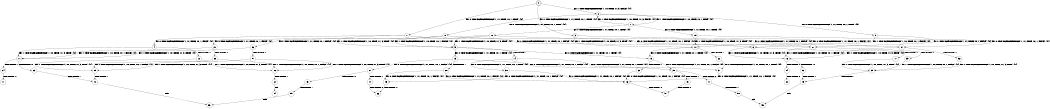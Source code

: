 digraph BCG {
size = "7, 10.5";
center = TRUE;
node [shape = circle];
0 [peripheries = 2];
0 -> 1 [label = "EX !0 !ATOMIC_EXCH_BRANCH (1, +1, TRUE, +0, 1, TRUE) !{0}"];
0 -> 2 [label = "EX !1 !ATOMIC_EXCH_BRANCH (1, +0, TRUE, +1, 3, FALSE) !{0}"];
0 -> 3 [label = "EX !0 !ATOMIC_EXCH_BRANCH (1, +1, TRUE, +0, 1, TRUE) !{0}"];
1 -> 4 [label = "EX !0 !ATOMIC_EXCH_BRANCH (1, +1, TRUE, +0, 1, FALSE) !{0}"];
1 -> 5 [label = "EX !1 !ATOMIC_EXCH_BRANCH (1, +0, TRUE, +1, 3, TRUE) !{0}"];
1 -> 6 [label = "EX !0 !ATOMIC_EXCH_BRANCH (1, +1, TRUE, +0, 1, FALSE) !{0}"];
2 -> 7 [label = "EX !1 !ATOMIC_EXCH_BRANCH (1, +0, TRUE, +0, 1, TRUE) !{0}"];
2 -> 8 [label = "EX !0 !ATOMIC_EXCH_BRANCH (1, +1, TRUE, +0, 1, TRUE) !{0}"];
2 -> 9 [label = "EX !0 !ATOMIC_EXCH_BRANCH (1, +1, TRUE, +0, 1, TRUE) !{0}"];
3 -> 10 [label = "EX !1 !ATOMIC_EXCH_BRANCH (1, +0, TRUE, +1, 3, TRUE) !{0}"];
3 -> 6 [label = "EX !0 !ATOMIC_EXCH_BRANCH (1, +1, TRUE, +0, 1, FALSE) !{0}"];
4 -> 11 [label = "EX !1 !ATOMIC_EXCH_BRANCH (1, +0, TRUE, +1, 3, TRUE) !{0}"];
4 -> 12 [label = "TERMINATE !0"];
5 -> 13 [label = "EX !0 !ATOMIC_EXCH_BRANCH (1, +1, TRUE, +0, 1, TRUE) !{0}"];
5 -> 14 [label = "TERMINATE !1"];
5 -> 15 [label = "EX !0 !ATOMIC_EXCH_BRANCH (1, +1, TRUE, +0, 1, TRUE) !{0}"];
6 -> 16 [label = "EX !1 !ATOMIC_EXCH_BRANCH (1, +0, TRUE, +1, 3, TRUE) !{0}"];
6 -> 17 [label = "TERMINATE !0"];
7 -> 2 [label = "EX !1 !ATOMIC_EXCH_BRANCH (1, +0, TRUE, +1, 3, FALSE) !{0}"];
7 -> 18 [label = "EX !0 !ATOMIC_EXCH_BRANCH (1, +1, TRUE, +0, 1, TRUE) !{0}"];
7 -> 19 [label = "EX !0 !ATOMIC_EXCH_BRANCH (1, +1, TRUE, +0, 1, TRUE) !{0}"];
8 -> 20 [label = "EX !0 !ATOMIC_EXCH_BRANCH (1, +1, TRUE, +0, 1, FALSE) !{0}"];
8 -> 5 [label = "EX !1 !ATOMIC_EXCH_BRANCH (1, +0, TRUE, +0, 1, FALSE) !{0}"];
8 -> 21 [label = "EX !0 !ATOMIC_EXCH_BRANCH (1, +1, TRUE, +0, 1, FALSE) !{0}"];
9 -> 10 [label = "EX !1 !ATOMIC_EXCH_BRANCH (1, +0, TRUE, +0, 1, FALSE) !{0}"];
9 -> 21 [label = "EX !0 !ATOMIC_EXCH_BRANCH (1, +1, TRUE, +0, 1, FALSE) !{0}"];
10 -> 22 [label = "TERMINATE !1"];
10 -> 15 [label = "EX !0 !ATOMIC_EXCH_BRANCH (1, +1, TRUE, +0, 1, TRUE) !{0}"];
11 -> 23 [label = "TERMINATE !0"];
11 -> 24 [label = "TERMINATE !1"];
12 -> 25 [label = "EX !1 !ATOMIC_EXCH_BRANCH (1, +0, TRUE, +1, 3, TRUE) !{1}"];
12 -> 26 [label = "EX !1 !ATOMIC_EXCH_BRANCH (1, +0, TRUE, +1, 3, TRUE) !{1}"];
13 -> 27 [label = "EX !0 !ATOMIC_EXCH_BRANCH (1, +1, TRUE, +0, 1, FALSE) !{0}"];
13 -> 28 [label = "TERMINATE !1"];
13 -> 29 [label = "EX !0 !ATOMIC_EXCH_BRANCH (1, +1, TRUE, +0, 1, FALSE) !{0}"];
14 -> 30 [label = "EX !0 !ATOMIC_EXCH_BRANCH (1, +1, TRUE, +0, 1, TRUE) !{0}"];
14 -> 31 [label = "EX !0 !ATOMIC_EXCH_BRANCH (1, +1, TRUE, +0, 1, TRUE) !{0}"];
15 -> 32 [label = "TERMINATE !1"];
15 -> 29 [label = "EX !0 !ATOMIC_EXCH_BRANCH (1, +1, TRUE, +0, 1, FALSE) !{0}"];
16 -> 33 [label = "TERMINATE !0"];
16 -> 34 [label = "TERMINATE !1"];
17 -> 35 [label = "EX !1 !ATOMIC_EXCH_BRANCH (1, +0, TRUE, +1, 3, TRUE) !{1}"];
18 -> 36 [label = "EX !0 !ATOMIC_EXCH_BRANCH (1, +1, TRUE, +0, 1, FALSE) !{0}"];
18 -> 5 [label = "EX !1 !ATOMIC_EXCH_BRANCH (1, +0, TRUE, +1, 3, TRUE) !{0}"];
18 -> 37 [label = "EX !0 !ATOMIC_EXCH_BRANCH (1, +1, TRUE, +0, 1, FALSE) !{0}"];
19 -> 10 [label = "EX !1 !ATOMIC_EXCH_BRANCH (1, +0, TRUE, +1, 3, TRUE) !{0}"];
19 -> 37 [label = "EX !0 !ATOMIC_EXCH_BRANCH (1, +1, TRUE, +0, 1, FALSE) !{0}"];
20 -> 11 [label = "EX !1 !ATOMIC_EXCH_BRANCH (1, +0, TRUE, +0, 1, FALSE) !{0}"];
20 -> 38 [label = "TERMINATE !0"];
21 -> 16 [label = "EX !1 !ATOMIC_EXCH_BRANCH (1, +0, TRUE, +0, 1, FALSE) !{0}"];
21 -> 39 [label = "TERMINATE !0"];
22 -> 31 [label = "EX !0 !ATOMIC_EXCH_BRANCH (1, +1, TRUE, +0, 1, TRUE) !{0}"];
23 -> 40 [label = "TERMINATE !1"];
24 -> 41 [label = "TERMINATE !0"];
25 -> 40 [label = "TERMINATE !1"];
26 -> 42 [label = "TERMINATE !1"];
27 -> 43 [label = "TERMINATE !0"];
27 -> 44 [label = "TERMINATE !1"];
28 -> 45 [label = "EX !0 !ATOMIC_EXCH_BRANCH (1, +1, TRUE, +0, 1, FALSE) !{0}"];
28 -> 46 [label = "EX !0 !ATOMIC_EXCH_BRANCH (1, +1, TRUE, +0, 1, FALSE) !{0}"];
29 -> 47 [label = "TERMINATE !0"];
29 -> 48 [label = "TERMINATE !1"];
30 -> 45 [label = "EX !0 !ATOMIC_EXCH_BRANCH (1, +1, TRUE, +0, 1, FALSE) !{0}"];
30 -> 46 [label = "EX !0 !ATOMIC_EXCH_BRANCH (1, +1, TRUE, +0, 1, FALSE) !{0}"];
31 -> 46 [label = "EX !0 !ATOMIC_EXCH_BRANCH (1, +1, TRUE, +0, 1, FALSE) !{0}"];
32 -> 46 [label = "EX !0 !ATOMIC_EXCH_BRANCH (1, +1, TRUE, +0, 1, FALSE) !{0}"];
33 -> 49 [label = "TERMINATE !1"];
34 -> 50 [label = "TERMINATE !0"];
35 -> 49 [label = "TERMINATE !1"];
36 -> 11 [label = "EX !1 !ATOMIC_EXCH_BRANCH (1, +0, TRUE, +1, 3, TRUE) !{0}"];
36 -> 51 [label = "TERMINATE !0"];
37 -> 16 [label = "EX !1 !ATOMIC_EXCH_BRANCH (1, +0, TRUE, +1, 3, TRUE) !{0}"];
37 -> 52 [label = "TERMINATE !0"];
38 -> 25 [label = "EX !1 !ATOMIC_EXCH_BRANCH (1, +0, TRUE, +0, 1, FALSE) !{1}"];
38 -> 26 [label = "EX !1 !ATOMIC_EXCH_BRANCH (1, +0, TRUE, +0, 1, FALSE) !{1}"];
39 -> 35 [label = "EX !1 !ATOMIC_EXCH_BRANCH (1, +0, TRUE, +0, 1, FALSE) !{1}"];
40 -> 53 [label = "exit"];
42 -> 54 [label = "exit"];
43 -> 55 [label = "TERMINATE !1"];
44 -> 56 [label = "TERMINATE !0"];
45 -> 56 [label = "TERMINATE !0"];
46 -> 57 [label = "TERMINATE !0"];
47 -> 58 [label = "TERMINATE !1"];
48 -> 57 [label = "TERMINATE !0"];
49 -> 59 [label = "exit"];
51 -> 25 [label = "EX !1 !ATOMIC_EXCH_BRANCH (1, +0, TRUE, +1, 3, TRUE) !{1}"];
51 -> 26 [label = "EX !1 !ATOMIC_EXCH_BRANCH (1, +0, TRUE, +1, 3, TRUE) !{1}"];
52 -> 35 [label = "EX !1 !ATOMIC_EXCH_BRANCH (1, +0, TRUE, +1, 3, TRUE) !{1}"];
55 -> 53 [label = "exit"];
58 -> 59 [label = "exit"];
}
